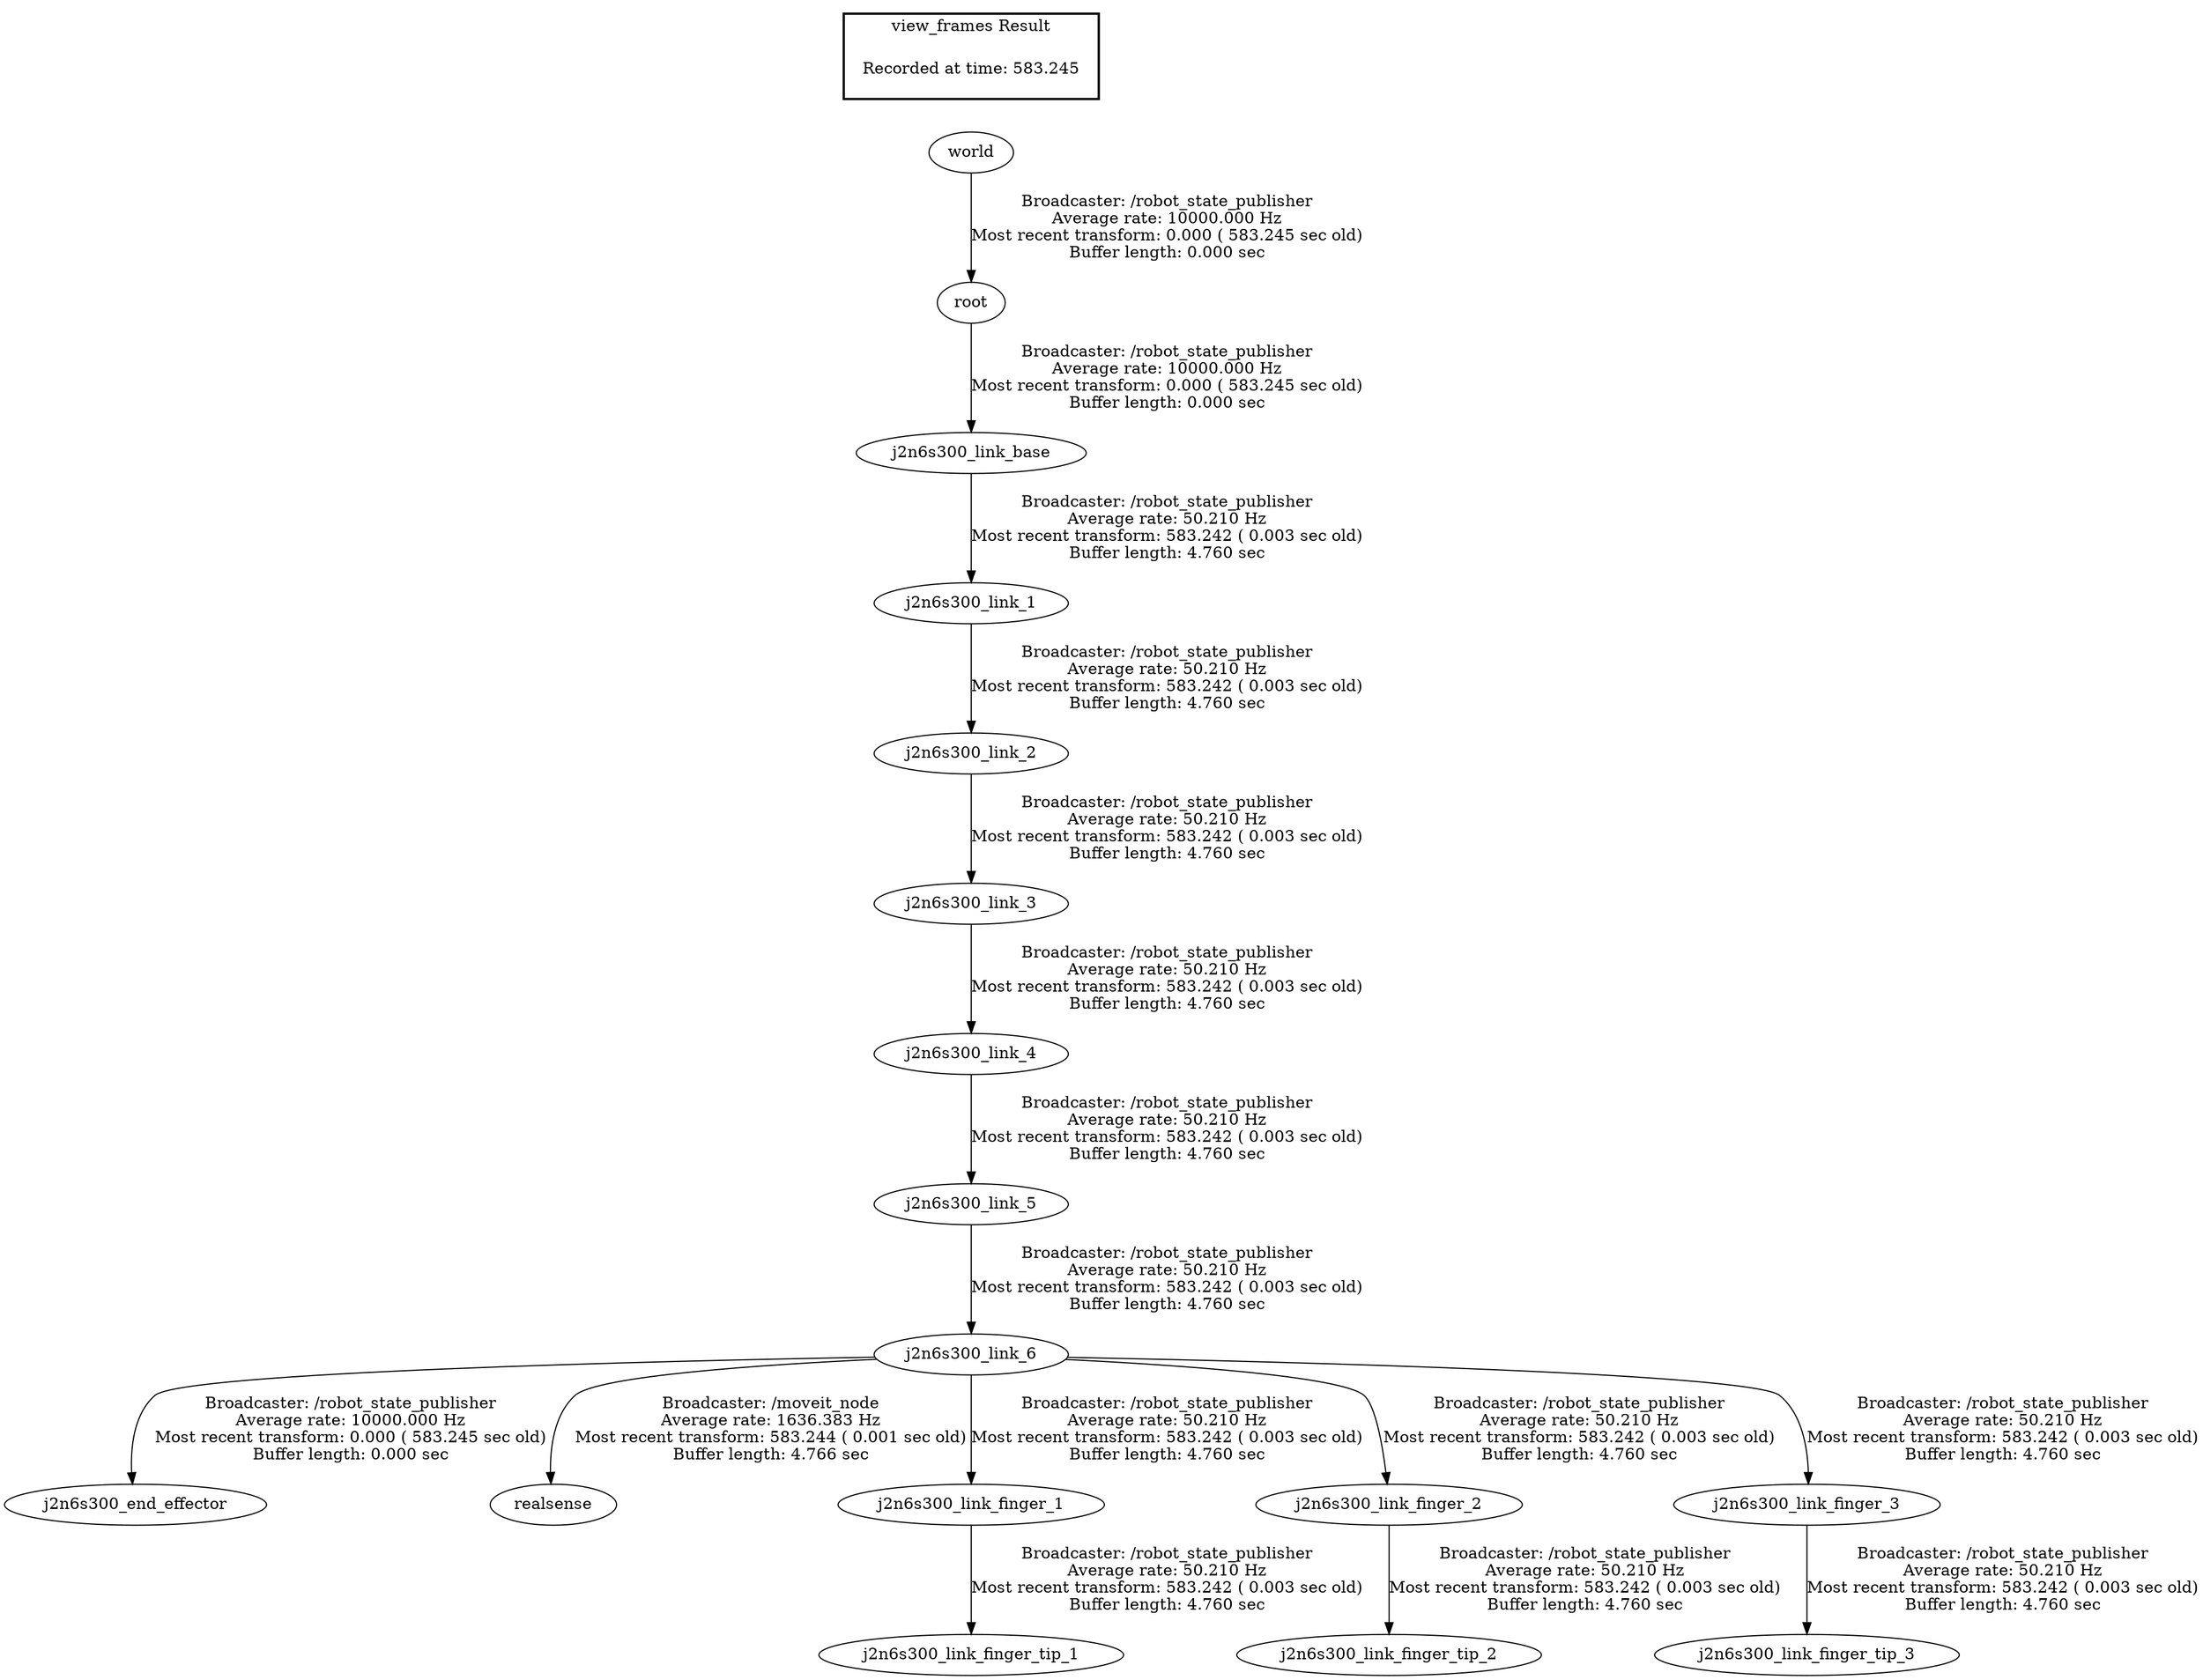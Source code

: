 digraph G {
"world" -> "root"[label="Broadcaster: /robot_state_publisher\nAverage rate: 10000.000 Hz\nMost recent transform: 0.000 ( 583.245 sec old)\nBuffer length: 0.000 sec\n"];
"root" -> "j2n6s300_link_base"[label="Broadcaster: /robot_state_publisher\nAverage rate: 10000.000 Hz\nMost recent transform: 0.000 ( 583.245 sec old)\nBuffer length: 0.000 sec\n"];
"j2n6s300_link_6" -> "j2n6s300_end_effector"[label="Broadcaster: /robot_state_publisher\nAverage rate: 10000.000 Hz\nMost recent transform: 0.000 ( 583.245 sec old)\nBuffer length: 0.000 sec\n"];
"j2n6s300_link_5" -> "j2n6s300_link_6"[label="Broadcaster: /robot_state_publisher\nAverage rate: 50.210 Hz\nMost recent transform: 583.242 ( 0.003 sec old)\nBuffer length: 4.760 sec\n"];
"j2n6s300_link_6" -> "realsense"[label="Broadcaster: /moveit_node\nAverage rate: 1636.383 Hz\nMost recent transform: 583.244 ( 0.001 sec old)\nBuffer length: 4.766 sec\n"];
"j2n6s300_link_base" -> "j2n6s300_link_1"[label="Broadcaster: /robot_state_publisher\nAverage rate: 50.210 Hz\nMost recent transform: 583.242 ( 0.003 sec old)\nBuffer length: 4.760 sec\n"];
"j2n6s300_link_1" -> "j2n6s300_link_2"[label="Broadcaster: /robot_state_publisher\nAverage rate: 50.210 Hz\nMost recent transform: 583.242 ( 0.003 sec old)\nBuffer length: 4.760 sec\n"];
"j2n6s300_link_2" -> "j2n6s300_link_3"[label="Broadcaster: /robot_state_publisher\nAverage rate: 50.210 Hz\nMost recent transform: 583.242 ( 0.003 sec old)\nBuffer length: 4.760 sec\n"];
"j2n6s300_link_3" -> "j2n6s300_link_4"[label="Broadcaster: /robot_state_publisher\nAverage rate: 50.210 Hz\nMost recent transform: 583.242 ( 0.003 sec old)\nBuffer length: 4.760 sec\n"];
"j2n6s300_link_4" -> "j2n6s300_link_5"[label="Broadcaster: /robot_state_publisher\nAverage rate: 50.210 Hz\nMost recent transform: 583.242 ( 0.003 sec old)\nBuffer length: 4.760 sec\n"];
"j2n6s300_link_6" -> "j2n6s300_link_finger_1"[label="Broadcaster: /robot_state_publisher\nAverage rate: 50.210 Hz\nMost recent transform: 583.242 ( 0.003 sec old)\nBuffer length: 4.760 sec\n"];
"j2n6s300_link_6" -> "j2n6s300_link_finger_2"[label="Broadcaster: /robot_state_publisher\nAverage rate: 50.210 Hz\nMost recent transform: 583.242 ( 0.003 sec old)\nBuffer length: 4.760 sec\n"];
"j2n6s300_link_6" -> "j2n6s300_link_finger_3"[label="Broadcaster: /robot_state_publisher\nAverage rate: 50.210 Hz\nMost recent transform: 583.242 ( 0.003 sec old)\nBuffer length: 4.760 sec\n"];
"j2n6s300_link_finger_1" -> "j2n6s300_link_finger_tip_1"[label="Broadcaster: /robot_state_publisher\nAverage rate: 50.210 Hz\nMost recent transform: 583.242 ( 0.003 sec old)\nBuffer length: 4.760 sec\n"];
"j2n6s300_link_finger_2" -> "j2n6s300_link_finger_tip_2"[label="Broadcaster: /robot_state_publisher\nAverage rate: 50.210 Hz\nMost recent transform: 583.242 ( 0.003 sec old)\nBuffer length: 4.760 sec\n"];
"j2n6s300_link_finger_3" -> "j2n6s300_link_finger_tip_3"[label="Broadcaster: /robot_state_publisher\nAverage rate: 50.210 Hz\nMost recent transform: 583.242 ( 0.003 sec old)\nBuffer length: 4.760 sec\n"];
edge [style=invis];
 subgraph cluster_legend { style=bold; color=black; label ="view_frames Result";
"Recorded at time: 583.245"[ shape=plaintext ] ;
 }->"world";
}